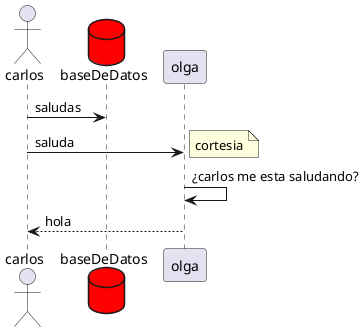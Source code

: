 @startuml diagrama3

actor carlos 
database baseDeDatos #Red

carlos -> baseDeDatos: saludas

carlos -> olga: saluda

note right: cortesia 
olga -> olga:¿carlos me esta saludando?

carlos <-- olga: hola

@enduml